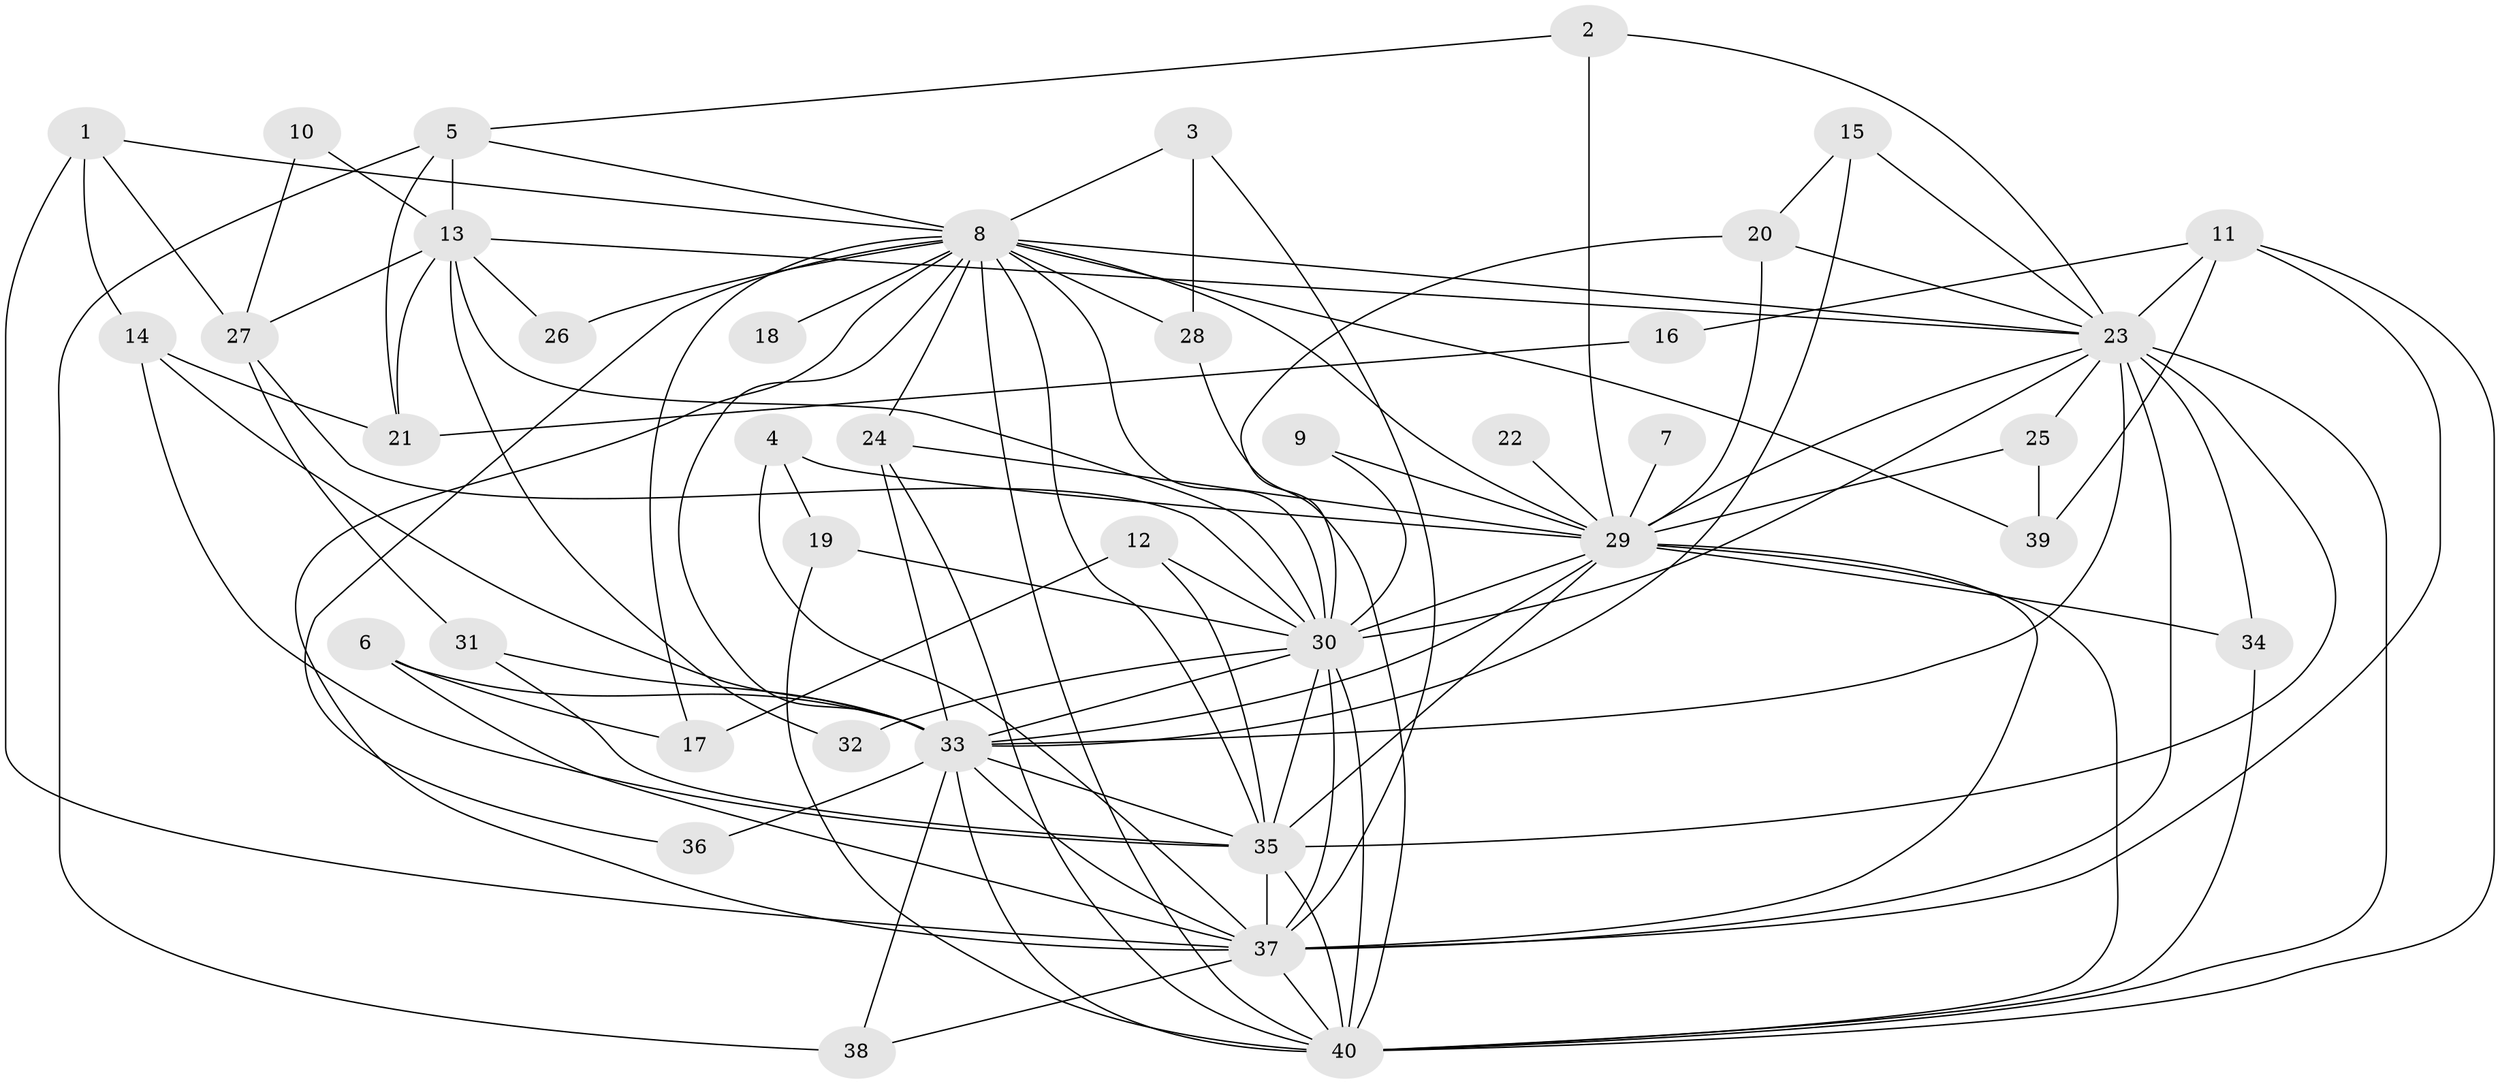 // original degree distribution, {21: 0.0375, 15: 0.0125, 13: 0.0125, 19: 0.0125, 18: 0.0125, 23: 0.0125, 14: 0.0125, 17: 0.0125, 4: 0.0875, 3: 0.2625, 9: 0.0125, 2: 0.4875, 5: 0.025}
// Generated by graph-tools (version 1.1) at 2025/01/03/09/25 03:01:15]
// undirected, 40 vertices, 105 edges
graph export_dot {
graph [start="1"]
  node [color=gray90,style=filled];
  1;
  2;
  3;
  4;
  5;
  6;
  7;
  8;
  9;
  10;
  11;
  12;
  13;
  14;
  15;
  16;
  17;
  18;
  19;
  20;
  21;
  22;
  23;
  24;
  25;
  26;
  27;
  28;
  29;
  30;
  31;
  32;
  33;
  34;
  35;
  36;
  37;
  38;
  39;
  40;
  1 -- 8 [weight=1.0];
  1 -- 14 [weight=1.0];
  1 -- 27 [weight=1.0];
  1 -- 37 [weight=1.0];
  2 -- 5 [weight=1.0];
  2 -- 23 [weight=1.0];
  2 -- 29 [weight=1.0];
  3 -- 8 [weight=1.0];
  3 -- 28 [weight=1.0];
  3 -- 37 [weight=1.0];
  4 -- 19 [weight=1.0];
  4 -- 29 [weight=1.0];
  4 -- 37 [weight=1.0];
  5 -- 8 [weight=1.0];
  5 -- 13 [weight=1.0];
  5 -- 21 [weight=1.0];
  5 -- 38 [weight=1.0];
  6 -- 17 [weight=1.0];
  6 -- 33 [weight=2.0];
  6 -- 37 [weight=1.0];
  7 -- 29 [weight=1.0];
  8 -- 17 [weight=1.0];
  8 -- 18 [weight=1.0];
  8 -- 23 [weight=2.0];
  8 -- 24 [weight=1.0];
  8 -- 26 [weight=1.0];
  8 -- 28 [weight=1.0];
  8 -- 29 [weight=1.0];
  8 -- 30 [weight=2.0];
  8 -- 33 [weight=2.0];
  8 -- 35 [weight=1.0];
  8 -- 36 [weight=1.0];
  8 -- 37 [weight=1.0];
  8 -- 39 [weight=1.0];
  8 -- 40 [weight=1.0];
  9 -- 29 [weight=1.0];
  9 -- 30 [weight=1.0];
  10 -- 13 [weight=1.0];
  10 -- 27 [weight=1.0];
  11 -- 16 [weight=1.0];
  11 -- 23 [weight=1.0];
  11 -- 37 [weight=1.0];
  11 -- 39 [weight=1.0];
  11 -- 40 [weight=1.0];
  12 -- 17 [weight=1.0];
  12 -- 30 [weight=1.0];
  12 -- 35 [weight=1.0];
  13 -- 21 [weight=1.0];
  13 -- 23 [weight=1.0];
  13 -- 26 [weight=1.0];
  13 -- 27 [weight=1.0];
  13 -- 30 [weight=2.0];
  13 -- 32 [weight=1.0];
  14 -- 21 [weight=1.0];
  14 -- 33 [weight=1.0];
  14 -- 35 [weight=1.0];
  15 -- 20 [weight=1.0];
  15 -- 23 [weight=1.0];
  15 -- 33 [weight=1.0];
  16 -- 21 [weight=1.0];
  19 -- 30 [weight=1.0];
  19 -- 40 [weight=1.0];
  20 -- 23 [weight=1.0];
  20 -- 29 [weight=1.0];
  20 -- 30 [weight=1.0];
  22 -- 29 [weight=1.0];
  23 -- 25 [weight=1.0];
  23 -- 29 [weight=3.0];
  23 -- 30 [weight=4.0];
  23 -- 33 [weight=4.0];
  23 -- 34 [weight=1.0];
  23 -- 35 [weight=3.0];
  23 -- 37 [weight=4.0];
  23 -- 40 [weight=3.0];
  24 -- 29 [weight=1.0];
  24 -- 33 [weight=2.0];
  24 -- 40 [weight=1.0];
  25 -- 29 [weight=1.0];
  25 -- 39 [weight=1.0];
  27 -- 30 [weight=1.0];
  27 -- 31 [weight=1.0];
  28 -- 40 [weight=1.0];
  29 -- 30 [weight=1.0];
  29 -- 33 [weight=3.0];
  29 -- 34 [weight=1.0];
  29 -- 35 [weight=2.0];
  29 -- 37 [weight=1.0];
  29 -- 40 [weight=1.0];
  30 -- 32 [weight=2.0];
  30 -- 33 [weight=2.0];
  30 -- 35 [weight=1.0];
  30 -- 37 [weight=1.0];
  30 -- 40 [weight=1.0];
  31 -- 33 [weight=2.0];
  31 -- 35 [weight=1.0];
  33 -- 35 [weight=3.0];
  33 -- 36 [weight=2.0];
  33 -- 37 [weight=3.0];
  33 -- 38 [weight=1.0];
  33 -- 40 [weight=4.0];
  34 -- 40 [weight=1.0];
  35 -- 37 [weight=2.0];
  35 -- 40 [weight=1.0];
  37 -- 38 [weight=1.0];
  37 -- 40 [weight=1.0];
}

